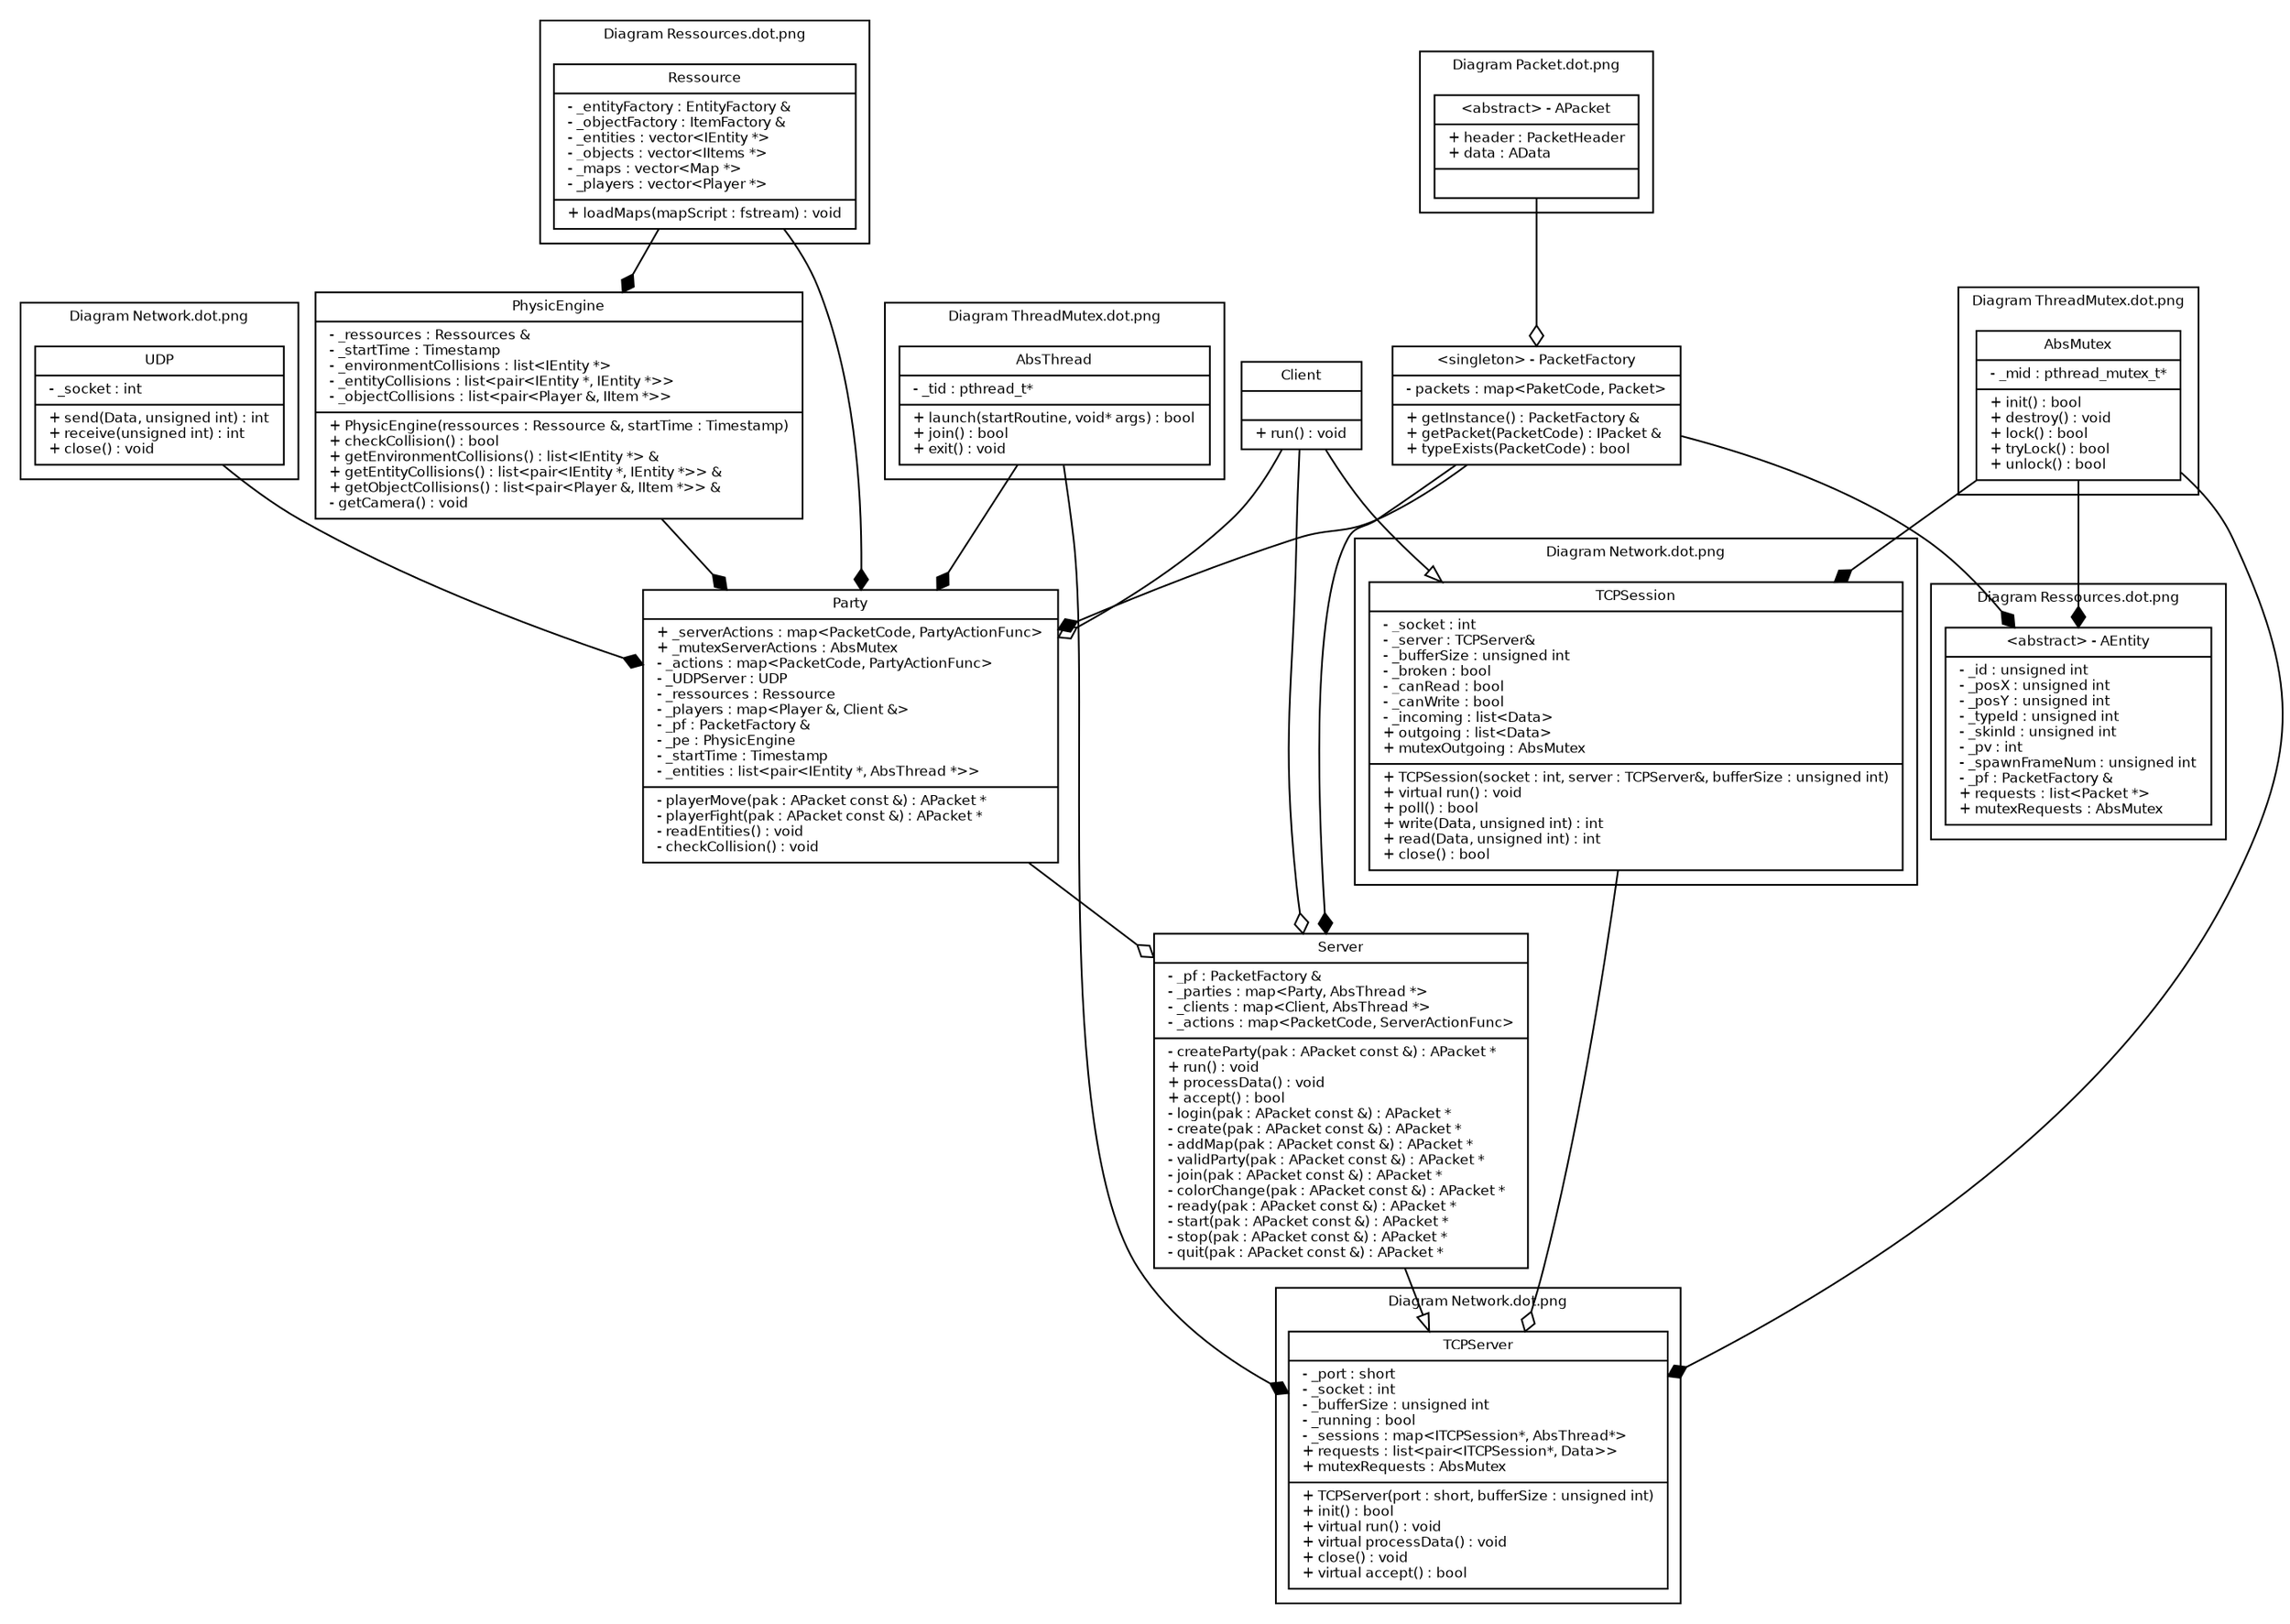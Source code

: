 digraph G {
fontname = "Bitstream Vera Sans"
fontsize = 8

node [
fontname = "Bitstream Vera Sans"
fontsize = 8
shape = "record"
]

subgraph clusterRessources1 {
label = "Diagram Ressources.dot.png"

// Class Ressource
Ressource [
label = "{\
Ressource|\
- _entityFactory : EntityFactory &\l\
- _objectFactory : ItemFactory &\l\
- _entities : vector\<IEntity *\>\l\
- _objects : vector\<IItems *\>\l\
- _maps : vector\<Map *\>\l\
- _players : vector\<Player *\>\l|\
+ loadMaps(mapScript : fstream) : void\l\
}"

]

}

subgraph clusterRessources2 {
label = "Diagram Ressources.dot.png"

// Class Ressource
AEntity [
label = "{\
\<abstract\> - AEntity|\
- _id : unsigned int\l\
- _posX : unsigned int\l\
- _posY : unsigned int\l\
- _typeId : unsigned int\l\
- _skinId : unsigned int\l\
- _pv : int\l\
- _spawnFrameNum : unsigned int\l\
- _pf : PacketFactory &\l\
+ requests : list\<Packet *\>\l\
+ mutexRequests : AbsMutex\l\
}"
]

}

// Class Party
Party [
label = "{\
Party|\
+ _serverActions : map\<PacketCode, PartyActionFunc\>\l\
+ _mutexServerActions : AbsMutex\l\
- _actions : map\<PacketCode, PartyActionFunc\>\l\
- _UDPServer : UDP\l\
- _ressources : Ressource\l\
- _players : map\<Player &, Client &\>\l\
- _pf : PacketFactory &\l\
- _pe : PhysicEngine\l\
- _startTime : Timestamp\l\
- _entities : list\<pair\<IEntity *, AbsThread *\>\>\l|\
- playerMove(pak : APacket const &) : APacket *\l\
- playerFight(pak : APacket const &) : APacket *\l\
- readEntities() : void\l\
- checkCollision() : void\l\
}"
]

// Class PhysicEngine
PhysicEngine [
label = "{\
PhysicEngine|\
- _ressources : Ressources &\l\
- _startTime : Timestamp\l\
- _environmentCollisions : list\<IEntity *\>\l\
- _entityCollisions : list\<pair\<IEntity *, IEntity *\>\>\l\
- _objectCollisions : list\<pair\<Player &, IItem *\>\>\l|\
+ PhysicEngine(ressources : Ressource &, startTime : Timestamp)\l\
+ checkCollision() : bool\l\
+ getEnvironmentCollisions() : list\<IEntity *\> &\l\
+ getEntityCollisions() : list\<pair\<IEntity *, IEntity *\>\> &\l\
+ getObjectCollisions() : list\<pair\<Player &, IItem *\>\> &\l\
- getCamera() : void\l\
}"
]

// Class Server
Server [
label = "{\
Server|\
- _pf : PacketFactory &\l\
- _parties : map\<Party, AbsThread *\>\l\
- _clients : map\<Client, AbsThread *\>\l\
- _actions : map\<PacketCode, ServerActionFunc\>\l|\
- createParty(pak : APacket const &) : APacket *\l\
+ run() : void\l\
+ processData() : void\l\
+ accept() : bool\l\
- login(pak : APacket const &) : APacket *\l\
- create(pak : APacket const &) : APacket *\l\
- addMap(pak : APacket const &) : APacket *\l\
- validParty(pak : APacket const &) : APacket *\l\
- join(pak : APacket const &) : APacket *\l\
- colorChange(pak : APacket const &) : APacket *\l\
- ready(pak : APacket const &) : APacket *\l\
- start(pak : APacket const &) : APacket *\l\
- stop(pak : APacket const &) : APacket *\l\
- quit(pak : APacket const &) : APacket *\l\
}"
]

// Class Client
Client [
label = "{\
Client||\
+ run() : void\l\
}"
]

// Class PacketFactory
PacketFactory [
label = "{\
\<singleton\> - PacketFactory|\
- packets : map\<PaketCode, Packet\>\l|\
+ getInstance() : PacketFactory &\l\
+ getPacket(PacketCode) : IPacket &\l\
+ typeExists(PacketCode) : bool\l\
}"
]

//
// TCPSESSION SUBGRAPH
//
subgraph clusterTCPSession {
label = "Diagram Network.dot.png"

// Class TCPSession
TCPSession [
label = "{\
TCPSession|\
- _socket : int\l\
- _server : TCPServer&\l\
- _bufferSize : unsigned int\l\
- _broken : bool\l\
- _canRead : bool\l\
- _canWrite : bool\l\
- _incoming : list\<Data\>\l\
+ outgoing : list\<Data\>\l\
+ mutexOutgoing : AbsMutex\l|\
+ TCPSession(socket : int, server : TCPServer&, bufferSize : unsigned int)\l\
+ virtual run() : void\l\
+ poll() : bool\l\
+ write(Data, unsigned int) : int\l\
+ read(Data, unsigned int) : int\l\
+ close() : bool\l\
}"
]

} // END : TCPSESSION SUBGRAPH

//
// UDP SUBGRAPH
//
subgraph clusterUDP {
label = "Diagram Network.dot.png"

// Class UDP
UDP [
label = "{\
UDP|\
- _socket : int\l|\
+ send(Data, unsigned int) : int\l\
+ receive(unsigned int) : int\l\
+ close() : void\l\
}"
]

} // END : UDP SUBGRAPH

//
// TCPSERVER SUBGRAPH
//
subgraph clusterTCPServer {
label = "Diagram Network.dot.png"

// Class TCPServer
TCPServer [
label = "{\
TCPServer|\
- _port : short\l\
- _socket : int\l\
- _bufferSize : unsigned int\l\
- _running : bool\l\
- _sessions : map\<ITCPSession*, AbsThread*\>\l\
+ requests : list\<pair\<ITCPSession*, Data\>\>\l\
+ mutexRequests : AbsMutex\l|\
+ TCPServer(port : short, bufferSize : unsigned int)\l\
+ init() : bool\l\
+ virtual run() : void\l\
+ virtual processData() : void\l\
+ close() : void\l\
+ virtual accept() : bool\l\
}"
]

} // END : TCPSERVER SUBGRAPH


//
// THREAD SUBGRAPH
//
subgraph clusterThread {
label = "Diagram ThreadMutex.dot.png"

// Concrete thread class for unix
AbsThread [
label = "{\
AbsThread|\
- _tid : pthread_t*\l|\
+ launch(startRoutine, void* args) : bool\l\
+ join() : bool\l\
+ exit() : void\l\
}"
]

} // END : THREAD SUBGRAPH

//
// MUTEX SUBGRAPH
//
subgraph clusterMutex {
label = "Diagram ThreadMutex.dot.png"

// Class AbsMutex
AbsMutex [
label = "{\
AbsMutex|\
- _mid : pthread_mutex_t*\l|\
+ init() : bool\l\
+ destroy() : void\l\
+ lock() : bool\l\
+ tryLock() : bool\l\
+ unlock() : bool\l\
}"
]

} // END : MUTEX SUBGRAPH

//
// APACKET SUBGRAPH
//
subgraph clusterAPacket {
label = "Diagram Packet.dot.png"

APacket [
label = "{\
\<abstract\> - APacket|\
+ header : PacketHeader\l\
+ data : AData\l|\
}"
]

}

edge [
fontname = "Bitstream Vera Sans"
fontsize = 8
]

// Composition
AbsMutex -> TCPServer [arrowhead = "diamond" style = "solid"]
AbsMutex -> TCPSession [arrowhead = "diamond" style = "solid"]
AbsThread -> Party [arrowhead = "diamond" style = "solid"]
AbsMutex -> AEntity [arrowhead = "diamond" style = "solid"]
AbsThread -> TCPServer [arrowhead = "diamond" style = "solid"]
UDP -> Party [arrowhead = "diamond" style = "solid"]
Ressource -> Party [arrowhead = "diamond" style = "solid"]
PacketFactory -> Server [arrowhead = "diamond" style = "solid"]
PacketFactory -> Party [arrowhead = "diamond" style = "solid"]
PhysicEngine -> Party [arrowhead = "diamond" style = "solid"]
Ressource -> PhysicEngine [arrowhead = "diamond" style = "solid"]
PacketFactory -> AEntity [arrowhead = "diamond" style = "solid"]

// Aggregation
TCPSession -> TCPServer [arrowhead = "odiamond" style = "solid"]
Client -> Server [arrowhead = "odiamond" style = "solid"]
Client -> Party [arrowhead = "odiamond" style = "solid"]
Party -> Server [arrowhead = "odiamond" style = "solid"]
APacket -> PacketFactory [arrowhead = "odiamond" style = "solid"]

// Heritage
Server -> TCPServer [arrowhead = "onormal" style = "solid"]
Client -> TCPSession [arrowhead = "onormal" style = "solid"]

}
